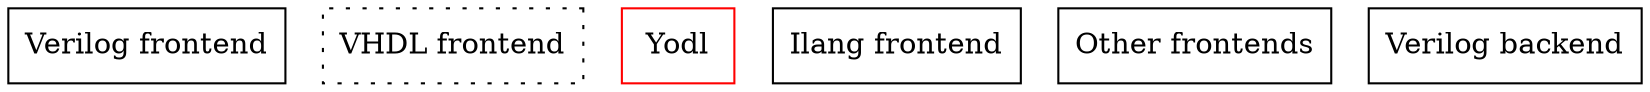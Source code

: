 
        digraph A {
          graph [splines=true, overlap=prism];
          nVerF [shape=box, label="Verilog frontend"];
          nVhdF2 [shape=box, label="VHDL frontend", style=dotted];
          nVhdF [shape=box, label="Yodl", color=red];
          nIlangF [shape=box, label="Ilang frontend"];
          nOtherF [shape=box, label="Other frontends"];

          nVerB [shape=box, label="Verilog backend"];#      !    nIlangB [shape=box, label="Ilang backend"];
          {
          }
        }
